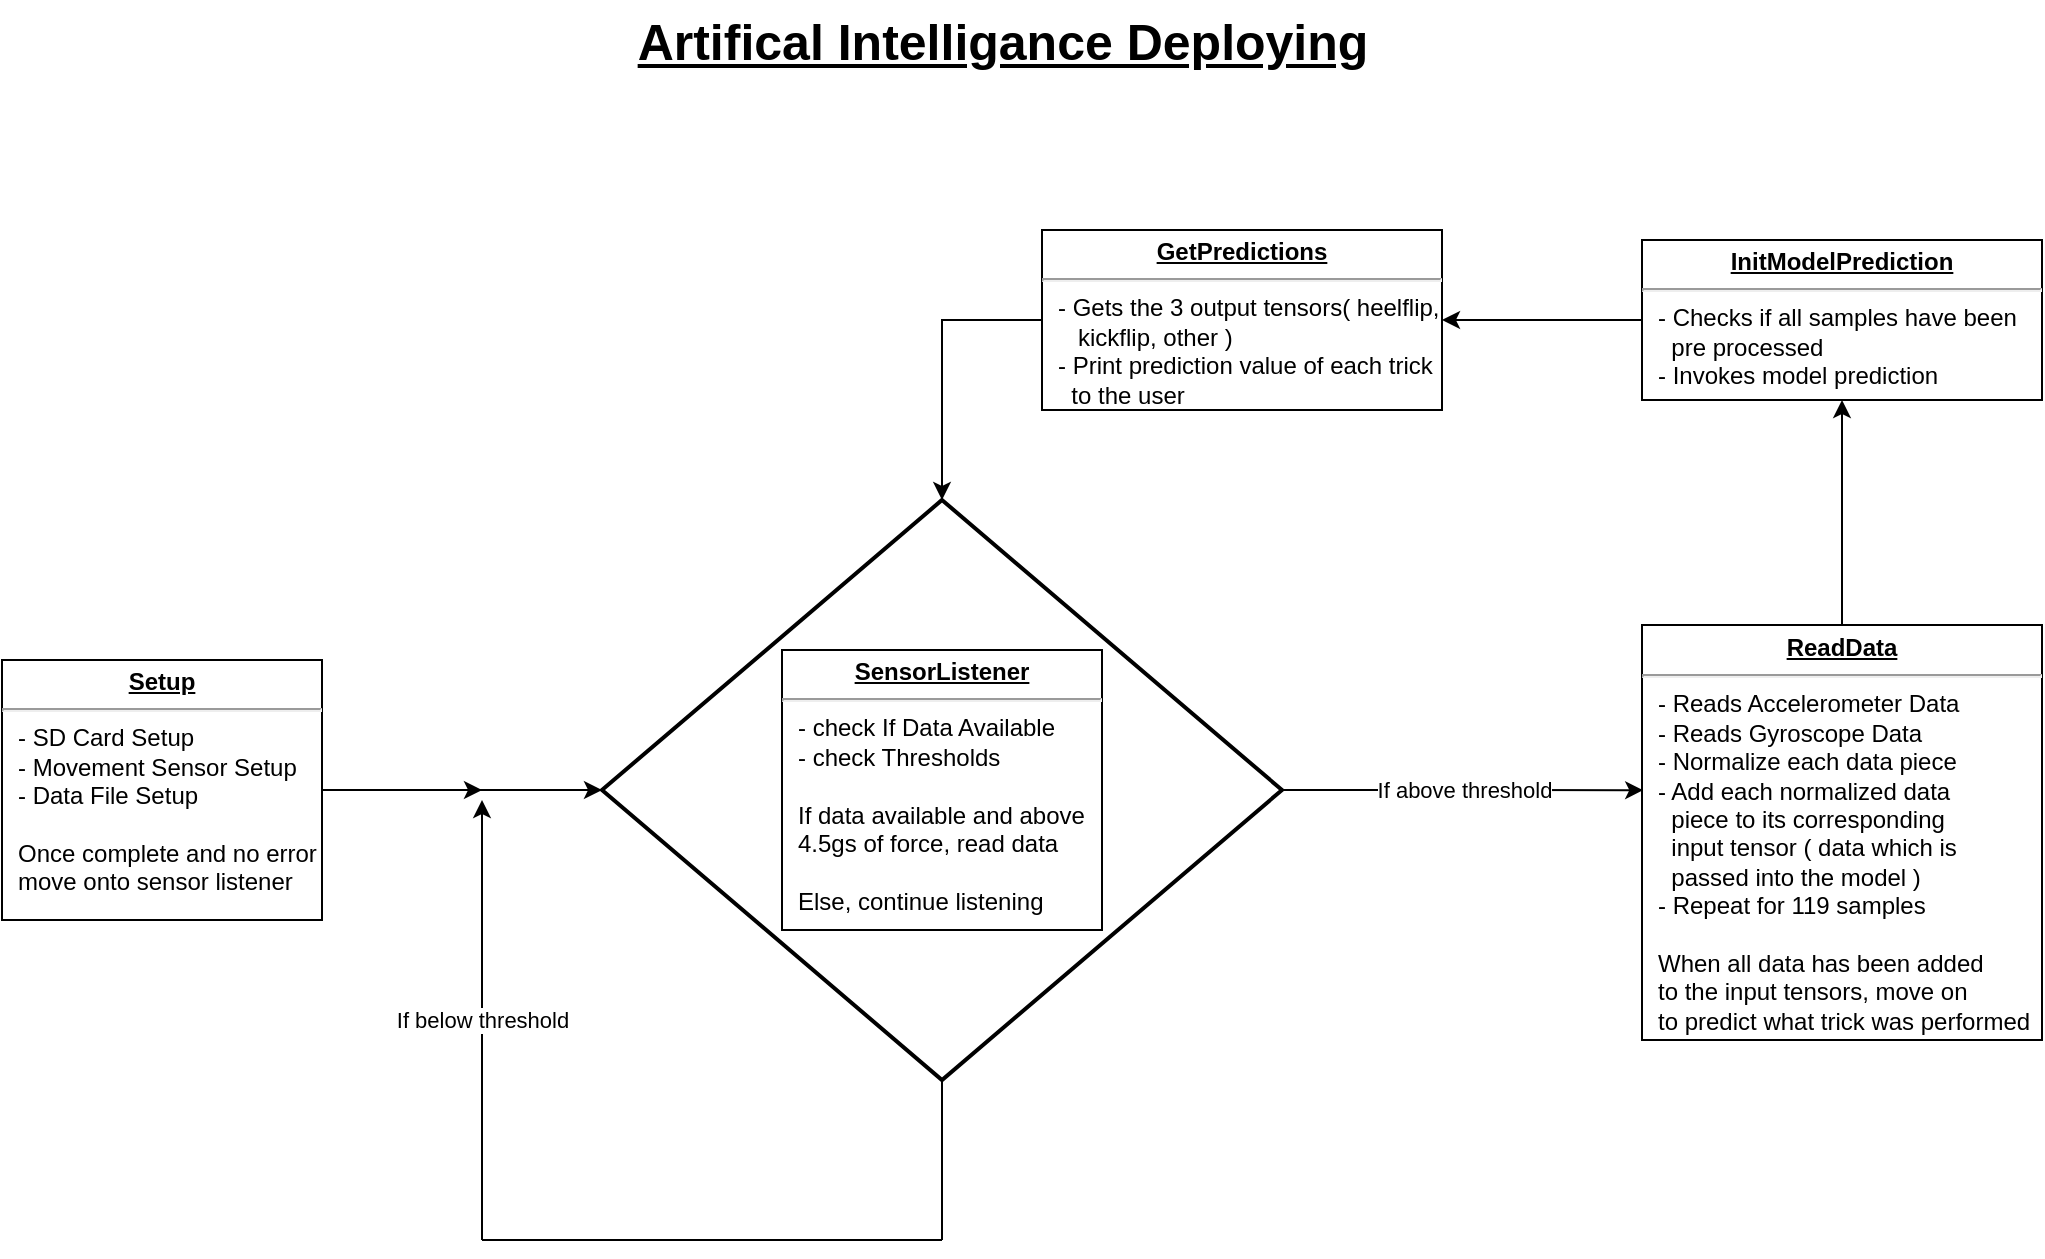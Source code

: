 <mxfile version="14.6.2" type="browser"><diagram id="ksb_0wisvbVur1A5AWJX" name="Page-1"><mxGraphModel dx="780" dy="1051" grid="1" gridSize="10" guides="1" tooltips="1" connect="1" arrows="1" fold="1" page="1" pageScale="1" pageWidth="827" pageHeight="1169" math="0" shadow="0"><root><mxCell id="0"/><mxCell id="1" parent="0"/><mxCell id="TqJfhgxH5obRYOaUiBwa-24" value="" style="strokeWidth=2;html=1;shape=mxgraph.flowchart.decision;whiteSpace=wrap;" parent="1" vertex="1"><mxGeometry x="420" y="350" width="340" height="290" as="geometry"/></mxCell><mxCell id="TqJfhgxH5obRYOaUiBwa-28" style="edgeStyle=orthogonalEdgeStyle;rounded=0;orthogonalLoop=1;jettySize=auto;html=1;exitX=1;exitY=0.5;exitDx=0;exitDy=0;entryX=0;entryY=0.5;entryDx=0;entryDy=0;entryPerimeter=0;" parent="1" source="TqJfhgxH5obRYOaUiBwa-22" target="TqJfhgxH5obRYOaUiBwa-24" edge="1"><mxGeometry relative="1" as="geometry"/></mxCell><mxCell id="TqJfhgxH5obRYOaUiBwa-22" value="&lt;p style=&quot;margin: 0px ; margin-top: 4px ; text-align: center ; text-decoration: underline&quot;&gt;&lt;b&gt;Setup&lt;/b&gt;&lt;/p&gt;&lt;hr&gt;&lt;p style=&quot;margin: 0px ; margin-left: 8px&quot;&gt;- SD Card Setup&lt;/p&gt;&lt;p style=&quot;margin: 0px ; margin-left: 8px&quot;&gt;- Movement Sensor Setup&lt;/p&gt;&lt;p style=&quot;margin: 0px ; margin-left: 8px&quot;&gt;- Data File Setup&lt;/p&gt;&lt;p style=&quot;margin: 0px ; margin-left: 8px&quot;&gt;&lt;br&gt;&lt;/p&gt;&lt;p style=&quot;margin: 0px ; margin-left: 8px&quot;&gt;Once complete and no error&lt;/p&gt;&lt;p style=&quot;margin: 0px ; margin-left: 8px&quot;&gt;move onto sensor listener&lt;/p&gt;&lt;p style=&quot;margin: 0px ; margin-left: 8px&quot;&gt;&lt;br&gt;&lt;/p&gt;" style="verticalAlign=top;align=left;overflow=fill;fontSize=12;fontFamily=Helvetica;html=1;" parent="1" vertex="1"><mxGeometry x="120" y="430" width="160" height="130" as="geometry"/></mxCell><mxCell id="TqJfhgxH5obRYOaUiBwa-23" value="&lt;p style=&quot;margin: 0px ; margin-top: 4px ; text-align: center ; text-decoration: underline&quot;&gt;&lt;b&gt;SensorListener&lt;/b&gt;&lt;/p&gt;&lt;hr&gt;&lt;p style=&quot;margin: 0px ; margin-left: 8px&quot;&gt;- check If Data Available&lt;/p&gt;&lt;p style=&quot;margin: 0px ; margin-left: 8px&quot;&gt;- check Thresholds&lt;/p&gt;&lt;p style=&quot;margin: 0px ; margin-left: 8px&quot;&gt;&lt;span&gt;&lt;br&gt;&lt;/span&gt;&lt;/p&gt;&lt;p style=&quot;margin: 0px ; margin-left: 8px&quot;&gt;&lt;span&gt;If data available and above&lt;/span&gt;&lt;br&gt;&lt;/p&gt;&lt;p style=&quot;margin: 0px ; margin-left: 8px&quot;&gt;&lt;span&gt;4.5gs of force, read data&lt;/span&gt;&lt;/p&gt;&lt;p style=&quot;margin: 0px ; margin-left: 8px&quot;&gt;&lt;span&gt;&lt;br&gt;&lt;/span&gt;&lt;/p&gt;&lt;p style=&quot;margin: 0px ; margin-left: 8px&quot;&gt;Else, continue listening&lt;/p&gt;&lt;p style=&quot;margin: 0px ; margin-left: 8px&quot;&gt;&lt;br&gt;&lt;/p&gt;" style="verticalAlign=top;align=left;overflow=fill;fontSize=12;fontFamily=Helvetica;html=1;" parent="1" vertex="1"><mxGeometry x="510" y="425" width="160" height="140" as="geometry"/></mxCell><mxCell id="TqJfhgxH5obRYOaUiBwa-32" value="" style="endArrow=none;html=1;entryX=0.5;entryY=1;entryDx=0;entryDy=0;entryPerimeter=0;" parent="1" target="TqJfhgxH5obRYOaUiBwa-24" edge="1"><mxGeometry width="50" height="50" relative="1" as="geometry"><mxPoint x="590" y="720" as="sourcePoint"/><mxPoint x="450" y="540" as="targetPoint"/></mxGeometry></mxCell><mxCell id="TqJfhgxH5obRYOaUiBwa-33" value="" style="endArrow=none;html=1;" parent="1" edge="1"><mxGeometry width="50" height="50" relative="1" as="geometry"><mxPoint x="360" y="720" as="sourcePoint"/><mxPoint x="590" y="720" as="targetPoint"/></mxGeometry></mxCell><mxCell id="TqJfhgxH5obRYOaUiBwa-35" value="" style="endArrow=classic;html=1;" parent="1" edge="1"><mxGeometry relative="1" as="geometry"><mxPoint x="360" y="720" as="sourcePoint"/><mxPoint x="360" y="500" as="targetPoint"/></mxGeometry></mxCell><mxCell id="TqJfhgxH5obRYOaUiBwa-36" value="If below threshold" style="edgeLabel;resizable=0;html=1;align=center;verticalAlign=middle;" parent="TqJfhgxH5obRYOaUiBwa-35" connectable="0" vertex="1"><mxGeometry relative="1" as="geometry"/></mxCell><mxCell id="TqJfhgxH5obRYOaUiBwa-37" value="" style="endArrow=classic;html=1;exitX=1;exitY=0.5;exitDx=0;exitDy=0;" parent="1" source="TqJfhgxH5obRYOaUiBwa-22" edge="1"><mxGeometry width="50" height="50" relative="1" as="geometry"><mxPoint x="400" y="590" as="sourcePoint"/><mxPoint x="360" y="495" as="targetPoint"/></mxGeometry></mxCell><mxCell id="TqJfhgxH5obRYOaUiBwa-50" style="edgeStyle=orthogonalEdgeStyle;rounded=0;orthogonalLoop=1;jettySize=auto;html=1;exitX=0.5;exitY=0;exitDx=0;exitDy=0;entryX=0.5;entryY=1;entryDx=0;entryDy=0;fontSize=25;" parent="1" source="TqJfhgxH5obRYOaUiBwa-38" target="TqJfhgxH5obRYOaUiBwa-47" edge="1"><mxGeometry relative="1" as="geometry"/></mxCell><mxCell id="TqJfhgxH5obRYOaUiBwa-38" value="&lt;p style=&quot;margin: 0px ; margin-top: 4px ; text-align: center ; text-decoration: underline&quot;&gt;&lt;b&gt;ReadData&lt;/b&gt;&lt;/p&gt;&lt;hr&gt;&lt;p style=&quot;margin: 0px ; margin-left: 8px&quot;&gt;- Reads Accelerometer Data&lt;/p&gt;&lt;p style=&quot;margin: 0px ; margin-left: 8px&quot;&gt;- Reads Gyroscope Data&lt;/p&gt;&lt;p style=&quot;margin: 0px ; margin-left: 8px&quot;&gt;- Normalize each data piece&lt;/p&gt;&lt;p style=&quot;margin: 0px ; margin-left: 8px&quot;&gt;- Add each normalized data&lt;/p&gt;&lt;p style=&quot;margin: 0px ; margin-left: 8px&quot;&gt;&amp;nbsp; piece to its corresponding&amp;nbsp;&lt;/p&gt;&lt;p style=&quot;margin: 0px ; margin-left: 8px&quot;&gt;&amp;nbsp; input tensor ( data which is&lt;/p&gt;&lt;p style=&quot;margin: 0px ; margin-left: 8px&quot;&gt;&amp;nbsp; passed into the model )&lt;/p&gt;&lt;p style=&quot;margin: 0px ; margin-left: 8px&quot;&gt;- Repeat for 119 samples&lt;/p&gt;&lt;p style=&quot;margin: 0px ; margin-left: 8px&quot;&gt;&lt;br&gt;&lt;/p&gt;&lt;p style=&quot;margin: 0px ; margin-left: 8px&quot;&gt;When all data has been added&lt;/p&gt;&lt;p style=&quot;margin: 0px ; margin-left: 8px&quot;&gt;to the input tensors, move on&lt;/p&gt;&lt;p style=&quot;margin: 0px ; margin-left: 8px&quot;&gt;to predict what trick was performed&lt;/p&gt;" style="verticalAlign=top;align=left;overflow=fill;fontSize=12;fontFamily=Helvetica;html=1;" parent="1" vertex="1"><mxGeometry x="940" y="412.5" width="200" height="207.5" as="geometry"/></mxCell><mxCell id="TqJfhgxH5obRYOaUiBwa-41" value="" style="endArrow=classic;html=1;exitX=1;exitY=0.5;exitDx=0;exitDy=0;exitPerimeter=0;entryX=0.003;entryY=0.398;entryDx=0;entryDy=0;entryPerimeter=0;" parent="1" source="TqJfhgxH5obRYOaUiBwa-24" target="TqJfhgxH5obRYOaUiBwa-38" edge="1"><mxGeometry relative="1" as="geometry"><mxPoint x="760" y="490" as="sourcePoint"/><mxPoint x="860" y="490" as="targetPoint"/><Array as="points"/></mxGeometry></mxCell><mxCell id="TqJfhgxH5obRYOaUiBwa-42" value="If above threshold" style="edgeLabel;resizable=0;html=1;align=center;verticalAlign=middle;" parent="TqJfhgxH5obRYOaUiBwa-41" connectable="0" vertex="1"><mxGeometry relative="1" as="geometry"/></mxCell><mxCell id="TqJfhgxH5obRYOaUiBwa-46" value="Artifical Intelligance Deploying" style="text;html=1;align=center;verticalAlign=middle;resizable=0;points=[];autosize=1;strokeColor=none;fontStyle=5;fontSize=25;horizontal=1;" parent="1" vertex="1"><mxGeometry x="430" y="100" width="380" height="40" as="geometry"/></mxCell><mxCell id="TqJfhgxH5obRYOaUiBwa-52" style="edgeStyle=orthogonalEdgeStyle;rounded=0;orthogonalLoop=1;jettySize=auto;html=1;exitX=0;exitY=0.5;exitDx=0;exitDy=0;entryX=1;entryY=0.5;entryDx=0;entryDy=0;fontSize=25;" parent="1" source="TqJfhgxH5obRYOaUiBwa-47" target="TqJfhgxH5obRYOaUiBwa-48" edge="1"><mxGeometry relative="1" as="geometry"/></mxCell><mxCell id="TqJfhgxH5obRYOaUiBwa-47" value="&lt;p style=&quot;margin: 0px ; margin-top: 4px ; text-align: center ; text-decoration: underline&quot;&gt;&lt;b&gt;InitModelPrediction&lt;/b&gt;&lt;/p&gt;&lt;hr&gt;&lt;p style=&quot;margin: 0px ; margin-left: 8px&quot;&gt;- Checks if all samples have been&lt;/p&gt;&lt;p style=&quot;margin: 0px ; margin-left: 8px&quot;&gt;&amp;nbsp; pre processed&lt;/p&gt;&lt;p style=&quot;margin: 0px ; margin-left: 8px&quot;&gt;- Invokes model prediction&lt;/p&gt;" style="verticalAlign=top;align=left;overflow=fill;fontSize=12;fontFamily=Helvetica;html=1;" parent="1" vertex="1"><mxGeometry x="940" y="220" width="200" height="80" as="geometry"/></mxCell><mxCell id="TqJfhgxH5obRYOaUiBwa-49" style="edgeStyle=orthogonalEdgeStyle;rounded=0;orthogonalLoop=1;jettySize=auto;html=1;exitX=0;exitY=0.5;exitDx=0;exitDy=0;entryX=0.5;entryY=0;entryDx=0;entryDy=0;entryPerimeter=0;fontSize=25;" parent="1" source="TqJfhgxH5obRYOaUiBwa-48" target="TqJfhgxH5obRYOaUiBwa-24" edge="1"><mxGeometry relative="1" as="geometry"/></mxCell><mxCell id="TqJfhgxH5obRYOaUiBwa-48" value="&lt;p style=&quot;margin: 0px ; margin-top: 4px ; text-align: center ; text-decoration: underline&quot;&gt;&lt;b&gt;GetPredictions&lt;/b&gt;&lt;/p&gt;&lt;hr&gt;&lt;p style=&quot;margin: 0px ; margin-left: 8px&quot;&gt;- Gets the 3 output tensors( heelflip,&lt;/p&gt;&lt;p style=&quot;margin: 0px ; margin-left: 8px&quot;&gt;&amp;nbsp; &amp;nbsp;kickflip, other )&lt;/p&gt;&lt;p style=&quot;margin: 0px ; margin-left: 8px&quot;&gt;- Print prediction value of each trick&lt;/p&gt;&lt;p style=&quot;margin: 0px ; margin-left: 8px&quot;&gt;&amp;nbsp; to the user&lt;/p&gt;&lt;p style=&quot;margin: 0px ; margin-left: 8px&quot;&gt;&lt;br&gt;&lt;/p&gt;" style="verticalAlign=top;align=left;overflow=fill;fontSize=12;fontFamily=Helvetica;html=1;" parent="1" vertex="1"><mxGeometry x="640" y="215" width="200" height="90" as="geometry"/></mxCell></root></mxGraphModel></diagram></mxfile>